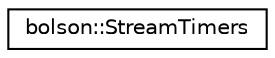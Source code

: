 digraph "Graphical Class Hierarchy"
{
 // LATEX_PDF_SIZE
  edge [fontname="Helvetica",fontsize="10",labelfontname="Helvetica",labelfontsize="10"];
  node [fontname="Helvetica",fontsize="10",shape=record];
  rankdir="LR";
  Node0 [label="bolson::StreamTimers",height=0.2,width=0.4,color="black", fillcolor="white", style="filled",URL="$structbolson_1_1_stream_timers.html",tooltip="Structure to hold timers."];
}
